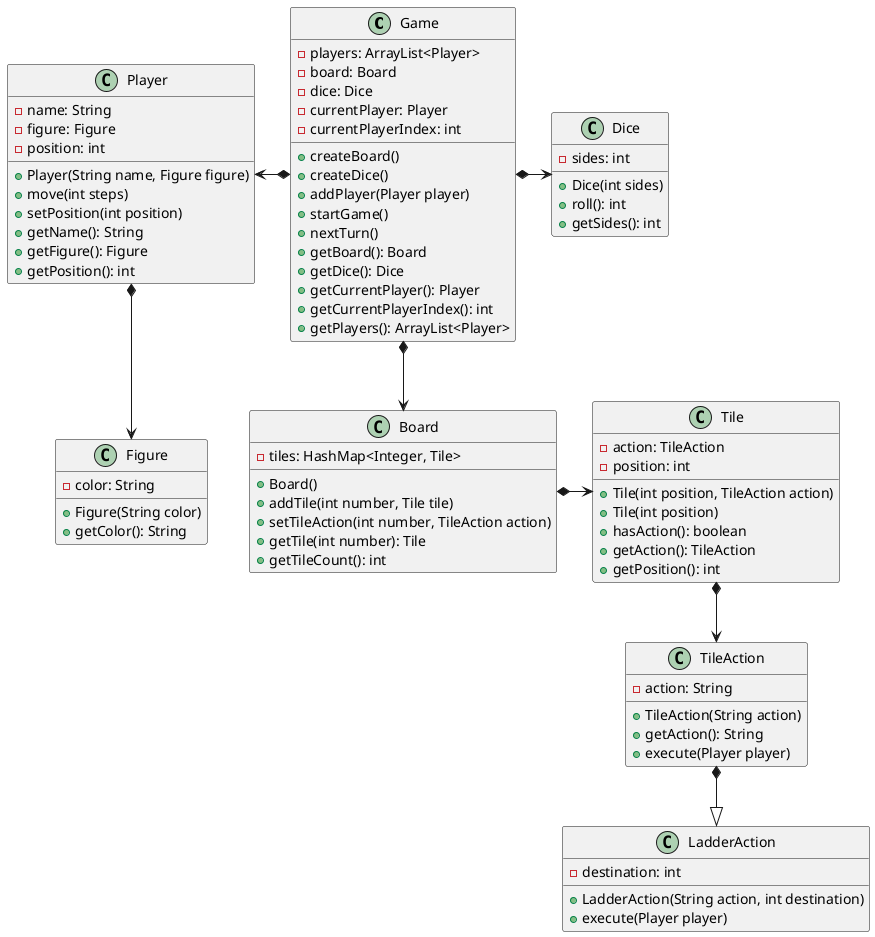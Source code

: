 @startuml

class Game {
    -players: ArrayList<Player>
    -board: Board
    -dice: Dice
    -currentPlayer: Player
    -currentPlayerIndex: int
    +createBoard()
    +createDice()
    +addPlayer(Player player)
    +startGame()
    +nextTurn()
    +getBoard(): Board
    +getDice(): Dice
    +getCurrentPlayer(): Player
    +getCurrentPlayerIndex(): int
    +getPlayers(): ArrayList<Player>
}

class Player {
    -name: String
    -figure: Figure
    -position: int
    +Player(String name, Figure figure)
    +move(int steps)
    +setPosition(int position)
    +getName(): String
    +getFigure(): Figure
    +getPosition(): int
}

class Figure {
    -color: String
    +Figure(String color)
    +getColor(): String
}

class Board {
    -tiles: HashMap<Integer, Tile>
    +Board()
    +addTile(int number, Tile tile)
    +setTileAction(int number, TileAction action)
    +getTile(int number): Tile
    +getTileCount(): int
}

class Dice {
    -sides: int
    +Dice(int sides)
    +roll(): int
    +getSides(): int
}

class Tile {
    -action: TileAction
    -position: int
    +Tile(int position, TileAction action)
    +Tile(int position)
    +hasAction(): boolean
    +getAction(): TileAction
    +getPosition(): int
}

class TileAction {
    -action: String
    +TileAction(String action)
    +getAction(): String
    +execute(Player player)
}

class LadderAction {
    -destination: int
    +LadderAction(String action, int destination)
    +execute(Player player)
}

Game *-left-> Player
Game *-right-> Dice
Game *--> Board
Player *-down-> Figure
Board *-right-> Tile
Tile *--> TileAction
TileAction *--|> LadderAction

@enduml